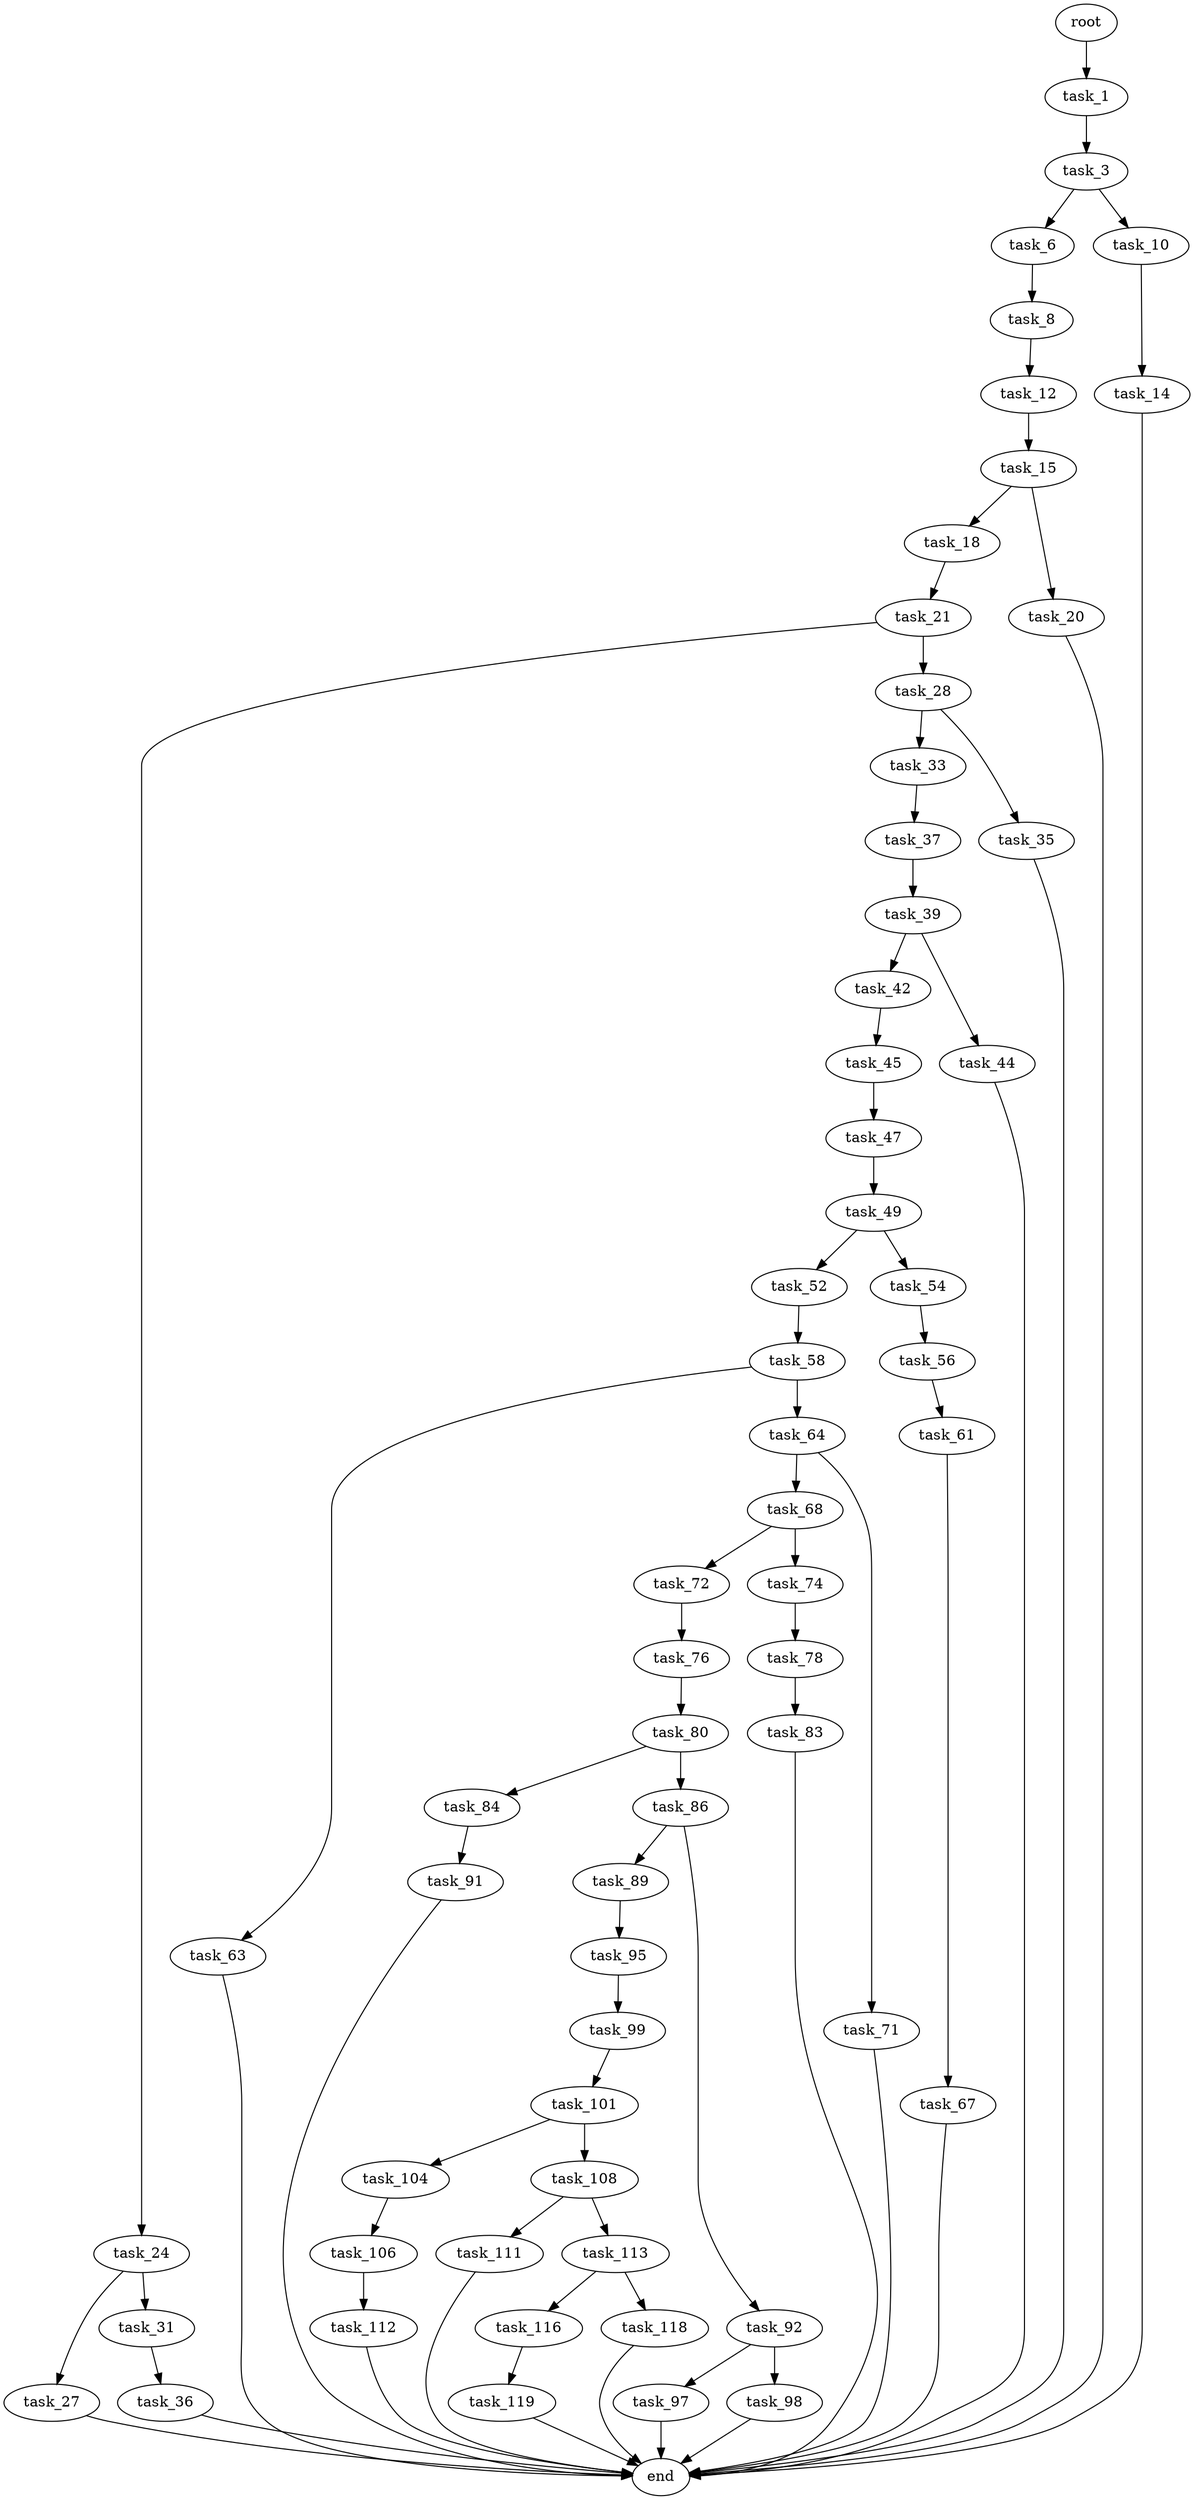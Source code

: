 digraph G {
  root [size="0.000000"];
  task_1 [size="1253493945738.000000"];
  task_3 [size="782757789696.000000"];
  task_6 [size="8304798396.000000"];
  task_8 [size="42045118669.000000"];
  task_10 [size="1689954528.000000"];
  task_12 [size="350837998284.000000"];
  task_14 [size="4465215711.000000"];
  task_15 [size="230008293177.000000"];
  task_18 [size="4036834727.000000"];
  task_20 [size="537501340139.000000"];
  task_21 [size="795922141771.000000"];
  task_24 [size="782757789696.000000"];
  task_27 [size="549755813888.000000"];
  task_28 [size="549755813888.000000"];
  task_31 [size="504839903777.000000"];
  task_33 [size="1073741824000.000000"];
  task_35 [size="37545221293.000000"];
  task_36 [size="4947084160.000000"];
  task_37 [size="182088505566.000000"];
  task_39 [size="7710519588.000000"];
  task_42 [size="1866429817.000000"];
  task_44 [size="782757789696.000000"];
  task_45 [size="18569067455.000000"];
  task_47 [size="368293445632.000000"];
  task_49 [size="8589934592.000000"];
  task_52 [size="24322676822.000000"];
  task_54 [size="68719476736.000000"];
  task_56 [size="1128156989.000000"];
  task_58 [size="1978656068.000000"];
  task_61 [size="474825935032.000000"];
  task_63 [size="68719476736.000000"];
  task_64 [size="28991029248.000000"];
  task_67 [size="1073741824000.000000"];
  task_68 [size="34885299279.000000"];
  task_71 [size="6593764879.000000"];
  task_72 [size="639936129755.000000"];
  task_74 [size="619631844951.000000"];
  task_76 [size="145840829154.000000"];
  task_78 [size="134217728000.000000"];
  task_80 [size="189942137876.000000"];
  task_83 [size="218487782506.000000"];
  task_84 [size="18040278623.000000"];
  task_86 [size="43243351155.000000"];
  task_89 [size="17914619036.000000"];
  task_91 [size="10111010353.000000"];
  task_92 [size="549755813888.000000"];
  task_95 [size="2635824909.000000"];
  task_97 [size="757664314107.000000"];
  task_98 [size="545031147.000000"];
  task_99 [size="549755813888.000000"];
  task_101 [size="38624867732.000000"];
  task_104 [size="9218189565.000000"];
  task_106 [size="28991029248.000000"];
  task_108 [size="368293445632.000000"];
  task_111 [size="23244949275.000000"];
  task_112 [size="51778881381.000000"];
  task_113 [size="188766097767.000000"];
  task_116 [size="8589934592.000000"];
  task_118 [size="6753909762.000000"];
  task_119 [size="7589953497.000000"];
  end [size="0.000000"];

  root -> task_1 [size="1.000000"];
  task_1 -> task_3 [size="838860800.000000"];
  task_3 -> task_6 [size="679477248.000000"];
  task_3 -> task_10 [size="679477248.000000"];
  task_6 -> task_8 [size="134217728.000000"];
  task_8 -> task_12 [size="33554432.000000"];
  task_10 -> task_14 [size="134217728.000000"];
  task_12 -> task_15 [size="411041792.000000"];
  task_14 -> end [size="1.000000"];
  task_15 -> task_18 [size="301989888.000000"];
  task_15 -> task_20 [size="301989888.000000"];
  task_18 -> task_21 [size="75497472.000000"];
  task_20 -> end [size="1.000000"];
  task_21 -> task_24 [size="838860800.000000"];
  task_21 -> task_28 [size="838860800.000000"];
  task_24 -> task_27 [size="679477248.000000"];
  task_24 -> task_31 [size="679477248.000000"];
  task_27 -> end [size="1.000000"];
  task_28 -> task_33 [size="536870912.000000"];
  task_28 -> task_35 [size="536870912.000000"];
  task_31 -> task_36 [size="536870912.000000"];
  task_33 -> task_37 [size="838860800.000000"];
  task_35 -> end [size="1.000000"];
  task_36 -> end [size="1.000000"];
  task_37 -> task_39 [size="134217728.000000"];
  task_39 -> task_42 [size="33554432.000000"];
  task_39 -> task_44 [size="33554432.000000"];
  task_42 -> task_45 [size="134217728.000000"];
  task_44 -> end [size="1.000000"];
  task_45 -> task_47 [size="536870912.000000"];
  task_47 -> task_49 [size="411041792.000000"];
  task_49 -> task_52 [size="33554432.000000"];
  task_49 -> task_54 [size="33554432.000000"];
  task_52 -> task_58 [size="536870912.000000"];
  task_54 -> task_56 [size="134217728.000000"];
  task_56 -> task_61 [size="33554432.000000"];
  task_58 -> task_63 [size="33554432.000000"];
  task_58 -> task_64 [size="33554432.000000"];
  task_61 -> task_67 [size="536870912.000000"];
  task_63 -> end [size="1.000000"];
  task_64 -> task_68 [size="75497472.000000"];
  task_64 -> task_71 [size="75497472.000000"];
  task_67 -> end [size="1.000000"];
  task_68 -> task_72 [size="33554432.000000"];
  task_68 -> task_74 [size="33554432.000000"];
  task_71 -> end [size="1.000000"];
  task_72 -> task_76 [size="536870912.000000"];
  task_74 -> task_78 [size="536870912.000000"];
  task_76 -> task_80 [size="301989888.000000"];
  task_78 -> task_83 [size="209715200.000000"];
  task_80 -> task_84 [size="536870912.000000"];
  task_80 -> task_86 [size="536870912.000000"];
  task_83 -> end [size="1.000000"];
  task_84 -> task_91 [size="33554432.000000"];
  task_86 -> task_89 [size="679477248.000000"];
  task_86 -> task_92 [size="679477248.000000"];
  task_89 -> task_95 [size="301989888.000000"];
  task_91 -> end [size="1.000000"];
  task_92 -> task_97 [size="536870912.000000"];
  task_92 -> task_98 [size="536870912.000000"];
  task_95 -> task_99 [size="301989888.000000"];
  task_97 -> end [size="1.000000"];
  task_98 -> end [size="1.000000"];
  task_99 -> task_101 [size="536870912.000000"];
  task_101 -> task_104 [size="838860800.000000"];
  task_101 -> task_108 [size="838860800.000000"];
  task_104 -> task_106 [size="679477248.000000"];
  task_106 -> task_112 [size="75497472.000000"];
  task_108 -> task_111 [size="411041792.000000"];
  task_108 -> task_113 [size="411041792.000000"];
  task_111 -> end [size="1.000000"];
  task_112 -> end [size="1.000000"];
  task_113 -> task_116 [size="411041792.000000"];
  task_113 -> task_118 [size="411041792.000000"];
  task_116 -> task_119 [size="33554432.000000"];
  task_118 -> end [size="1.000000"];
  task_119 -> end [size="1.000000"];
}
